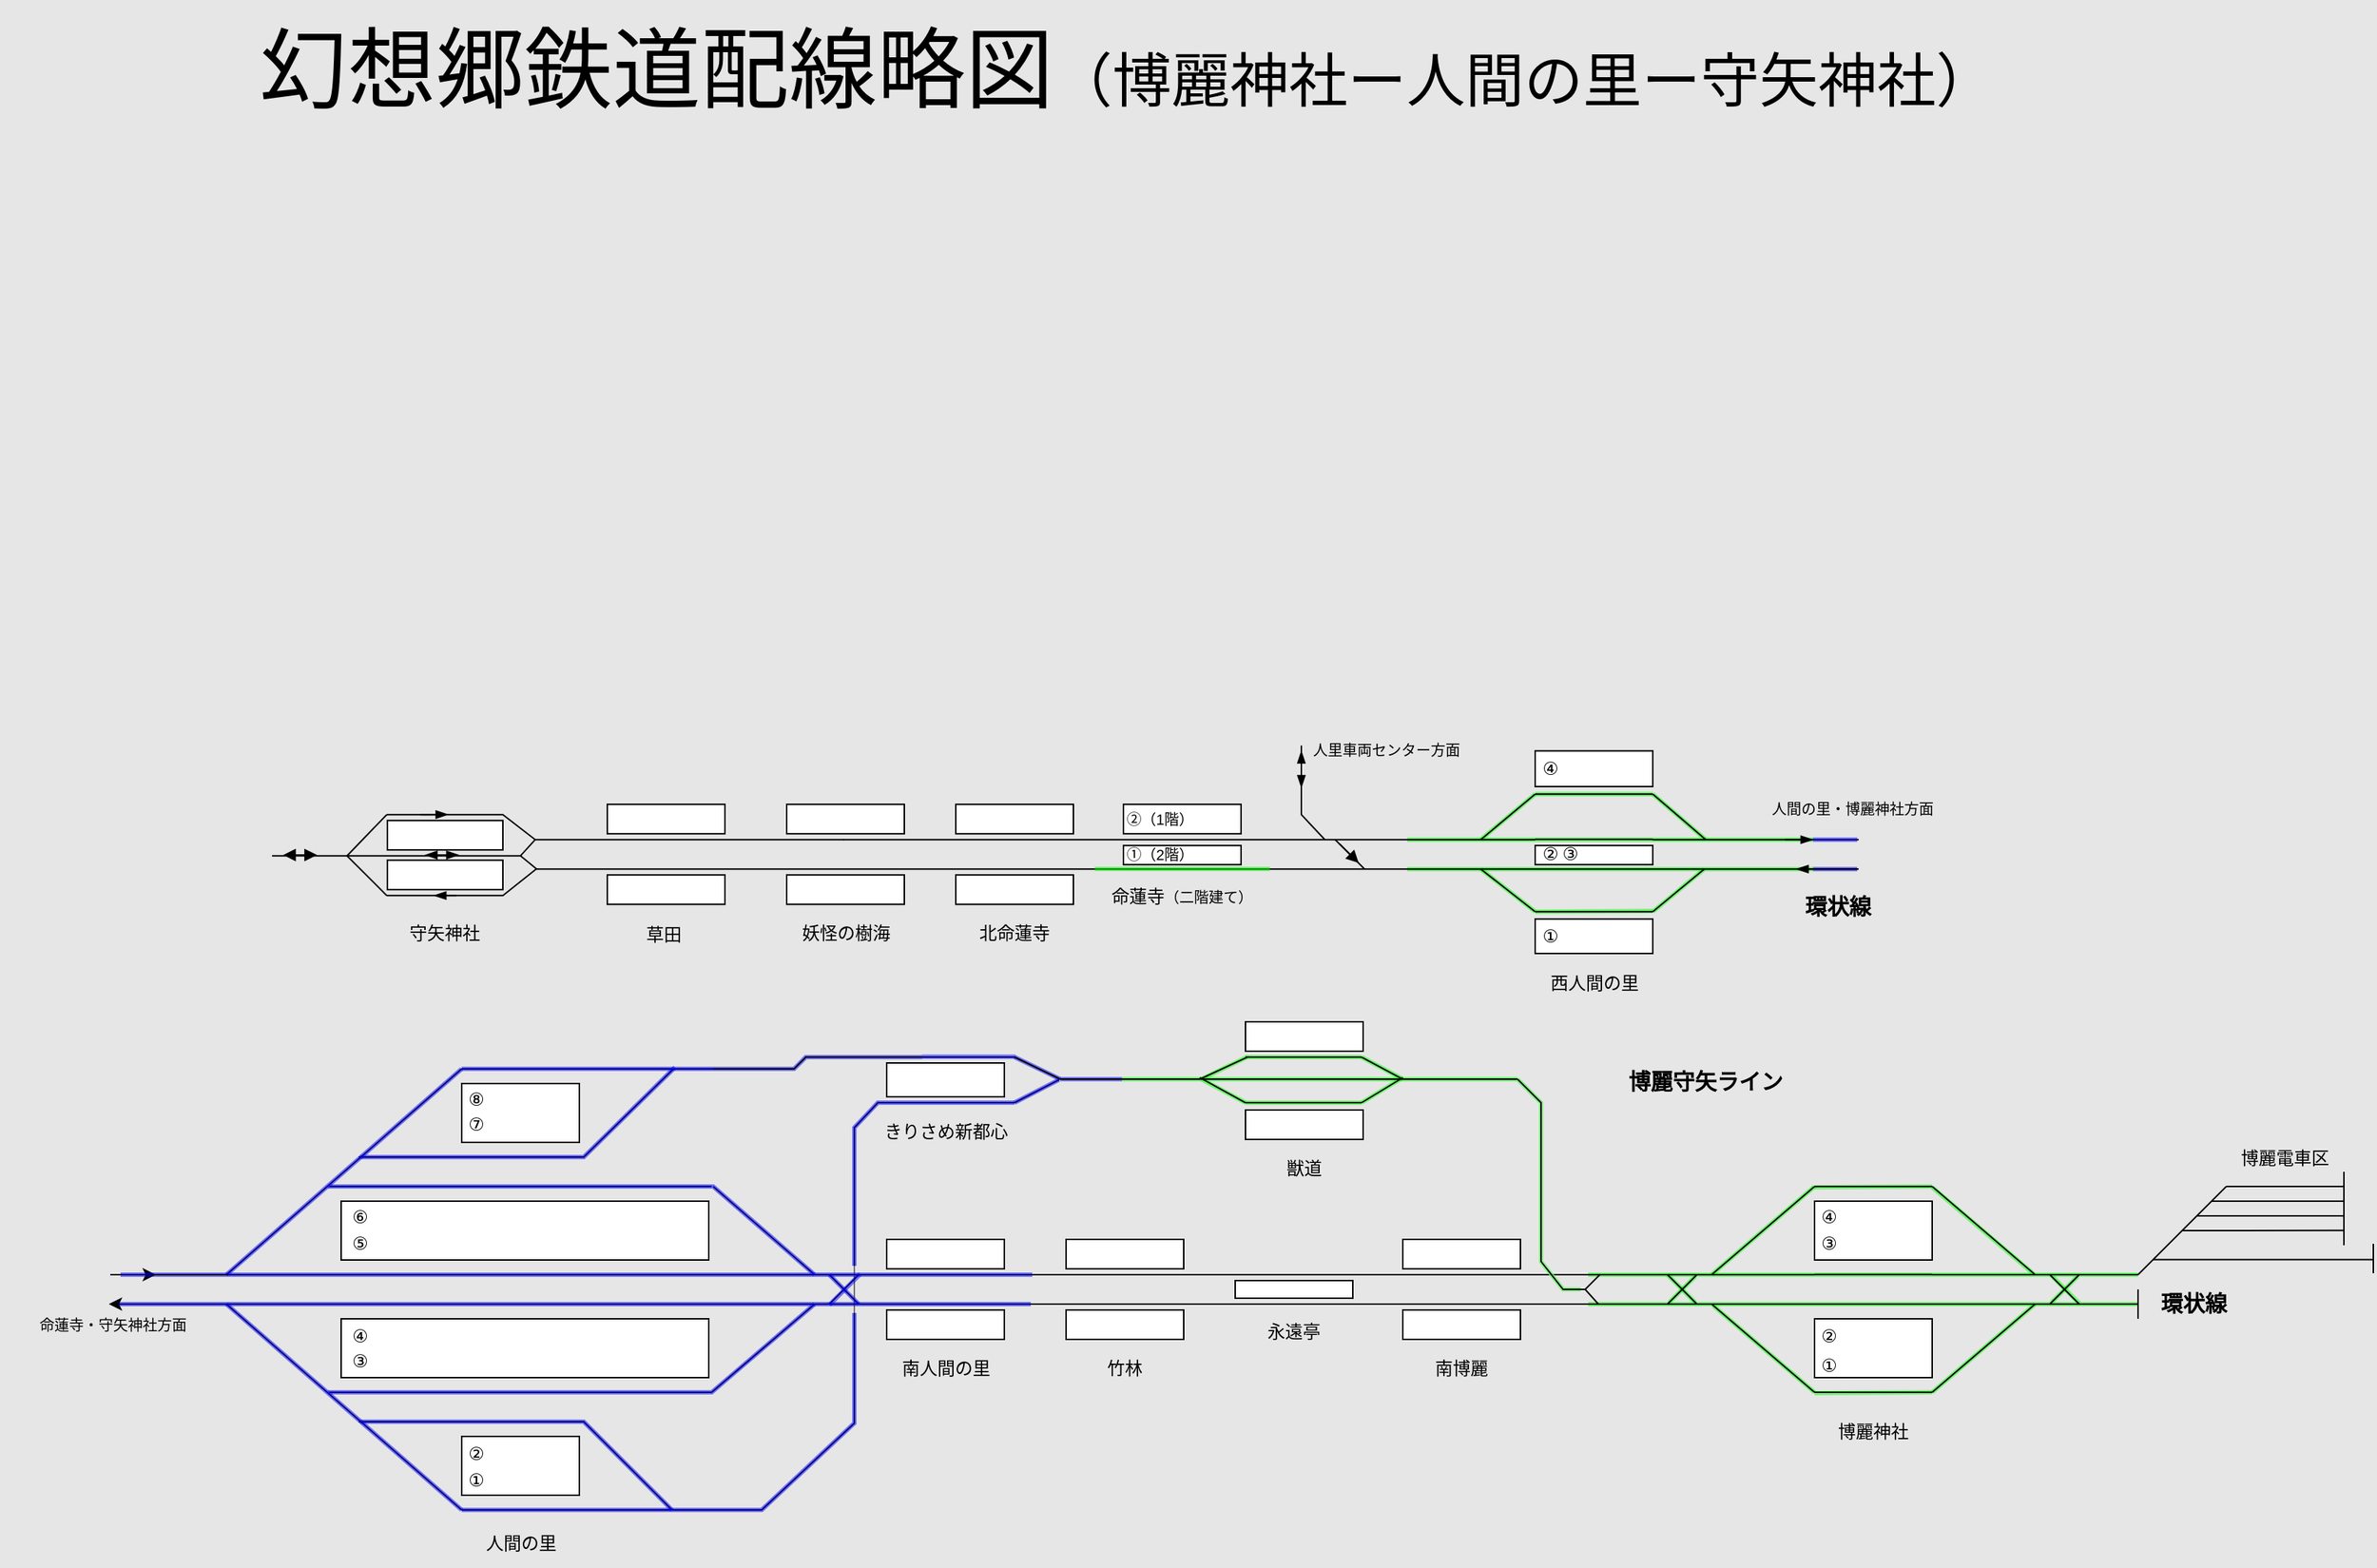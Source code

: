 <mxfile version="24.7.17">
  <diagram name="第 1 页" id="5KSprpMwUYVPSRvnmA9z">
    <mxGraphModel dx="1176" dy="903" grid="0" gridSize="3.937" guides="1" tooltips="1" connect="1" arrows="1" fold="1" page="1" pageScale="1" pageWidth="1654" pageHeight="1169" background="#E6E6E6" math="0" shadow="0">
      <root>
        <mxCell id="0" />
        <mxCell id="1" parent="0" />
        <mxCell id="JexUMbqz_i8q1vHDtlvt-3" value="" style="rounded=0;whiteSpace=wrap;html=1;" parent="1" vertex="1">
          <mxGeometry x="1044" y="597.1" width="80" height="13" as="geometry" />
        </mxCell>
        <mxCell id="EGFDkehEQVp23pimZ-VM-83" value="" style="endArrow=none;html=1;rounded=0;strokeWidth=3;opacity=50;strokeColor=#00FF00;" parent="1" edge="1">
          <mxGeometry width="50" height="50" relative="1" as="geometry">
            <mxPoint x="1044" y="562.1" as="sourcePoint" />
            <mxPoint x="1007" y="593.1" as="targetPoint" />
          </mxGeometry>
        </mxCell>
        <mxCell id="EGFDkehEQVp23pimZ-VM-87" value="" style="endArrow=none;html=1;rounded=0;strokeWidth=3;opacity=50;strokeColor=#00FF00;" parent="1" edge="1">
          <mxGeometry width="50" height="50" relative="1" as="geometry">
            <mxPoint x="1124" y="562.1" as="sourcePoint" />
            <mxPoint x="1044" y="562.1" as="targetPoint" />
          </mxGeometry>
        </mxCell>
        <mxCell id="EGFDkehEQVp23pimZ-VM-86" value="" style="endArrow=none;html=1;rounded=0;strokeWidth=3;opacity=50;strokeColor=#00FF00;" parent="1" edge="1">
          <mxGeometry width="50" height="50" relative="1" as="geometry">
            <mxPoint x="1160" y="593.1" as="sourcePoint" />
            <mxPoint x="1124" y="562.1" as="targetPoint" />
          </mxGeometry>
        </mxCell>
        <mxCell id="EGFDkehEQVp23pimZ-VM-84" value="" style="endArrow=none;html=1;rounded=0;strokeWidth=3;opacity=50;strokeColor=#00FF00;" parent="1" edge="1">
          <mxGeometry width="50" height="50" relative="1" as="geometry">
            <mxPoint x="1159" y="613.1" as="sourcePoint" />
            <mxPoint x="1124" y="642.1" as="targetPoint" />
          </mxGeometry>
        </mxCell>
        <mxCell id="EGFDkehEQVp23pimZ-VM-88" value="" style="endArrow=none;html=1;rounded=0;strokeWidth=3;opacity=50;strokeColor=#00FF00;" parent="1" edge="1">
          <mxGeometry width="50" height="50" relative="1" as="geometry">
            <mxPoint x="1124.003" y="641.603" as="sourcePoint" />
            <mxPoint x="1044.008" y="642.107" as="targetPoint" />
          </mxGeometry>
        </mxCell>
        <mxCell id="EGFDkehEQVp23pimZ-VM-85" value="" style="endArrow=none;html=1;rounded=0;strokeWidth=3;opacity=50;strokeColor=#00FF00;" parent="1" edge="1">
          <mxGeometry width="50" height="50" relative="1" as="geometry">
            <mxPoint x="1044" y="642.1" as="sourcePoint" />
            <mxPoint x="1007" y="613.1" as="targetPoint" />
          </mxGeometry>
        </mxCell>
        <mxCell id="EGFDkehEQVp23pimZ-VM-80" value="" style="endArrow=none;html=1;rounded=0;strokeWidth=3;opacity=50;strokeColor=#00FF00;" parent="1" edge="1">
          <mxGeometry width="50" height="50" relative="1" as="geometry">
            <mxPoint x="957" y="613.1" as="sourcePoint" />
            <mxPoint x="1233" y="613.1" as="targetPoint" />
          </mxGeometry>
        </mxCell>
        <mxCell id="EGFDkehEQVp23pimZ-VM-79" value="" style="endArrow=none;html=1;rounded=0;strokeColor=#00FF00;opacity=50;strokeWidth=3;" parent="1" edge="1">
          <mxGeometry width="50" height="50" relative="1" as="geometry">
            <mxPoint x="957" y="593.1" as="sourcePoint" />
            <mxPoint x="1233" y="593.1" as="targetPoint" />
          </mxGeometry>
        </mxCell>
        <mxCell id="EGFDkehEQVp23pimZ-VM-1" value="" style="endArrow=none;html=1;rounded=0;" parent="1" edge="1">
          <mxGeometry width="50" height="50" relative="1" as="geometry">
            <mxPoint x="1044" y="562.1" as="sourcePoint" />
            <mxPoint x="1124" y="562.1" as="targetPoint" />
          </mxGeometry>
        </mxCell>
        <mxCell id="EGFDkehEQVp23pimZ-VM-2" value="" style="endArrow=none;html=1;rounded=0;" parent="1" edge="1">
          <mxGeometry width="50" height="50" relative="1" as="geometry">
            <mxPoint x="1044" y="592.93" as="sourcePoint" />
            <mxPoint x="1124" y="592.93" as="targetPoint" />
          </mxGeometry>
        </mxCell>
        <mxCell id="EGFDkehEQVp23pimZ-VM-3" value="" style="endArrow=none;html=1;rounded=0;" parent="1" edge="1">
          <mxGeometry width="50" height="50" relative="1" as="geometry">
            <mxPoint x="1044" y="613.1" as="sourcePoint" />
            <mxPoint x="1124" y="613.1" as="targetPoint" />
          </mxGeometry>
        </mxCell>
        <mxCell id="EGFDkehEQVp23pimZ-VM-4" value="" style="endArrow=none;html=1;rounded=0;" parent="1" edge="1">
          <mxGeometry width="50" height="50" relative="1" as="geometry">
            <mxPoint x="1044" y="642.11" as="sourcePoint" />
            <mxPoint x="1124" y="642.11" as="targetPoint" />
          </mxGeometry>
        </mxCell>
        <mxCell id="EGFDkehEQVp23pimZ-VM-6" value="" style="rounded=0;whiteSpace=wrap;html=1;" parent="1" vertex="1">
          <mxGeometry x="1044" y="532.74" width="80" height="24.26" as="geometry" />
        </mxCell>
        <mxCell id="EGFDkehEQVp23pimZ-VM-7" value="" style="rounded=0;whiteSpace=wrap;html=1;" parent="1" vertex="1">
          <mxGeometry x="1044" y="647.11" width="80" height="23.43" as="geometry" />
        </mxCell>
        <mxCell id="EGFDkehEQVp23pimZ-VM-8" value="" style="endArrow=none;html=1;rounded=0;" parent="1" edge="1">
          <mxGeometry width="50" height="50" relative="1" as="geometry">
            <mxPoint x="1124" y="562.1" as="sourcePoint" />
            <mxPoint x="1160" y="593.1" as="targetPoint" />
          </mxGeometry>
        </mxCell>
        <mxCell id="EGFDkehEQVp23pimZ-VM-9" value="" style="endArrow=none;html=1;rounded=0;" parent="1" edge="1">
          <mxGeometry width="50" height="50" relative="1" as="geometry">
            <mxPoint x="1124" y="613.1" as="sourcePoint" />
            <mxPoint x="1194" y="613.1" as="targetPoint" />
          </mxGeometry>
        </mxCell>
        <mxCell id="EGFDkehEQVp23pimZ-VM-10" value="" style="endArrow=none;html=1;rounded=0;" parent="1" edge="1">
          <mxGeometry width="50" height="50" relative="1" as="geometry">
            <mxPoint x="1124" y="642.1" as="sourcePoint" />
            <mxPoint x="1159" y="613.1" as="targetPoint" />
          </mxGeometry>
        </mxCell>
        <mxCell id="EGFDkehEQVp23pimZ-VM-11" value="" style="endArrow=none;html=1;rounded=0;" parent="1" edge="1">
          <mxGeometry width="50" height="50" relative="1" as="geometry">
            <mxPoint x="1124" y="593.1" as="sourcePoint" />
            <mxPoint x="1194" y="593.1" as="targetPoint" />
          </mxGeometry>
        </mxCell>
        <mxCell id="EGFDkehEQVp23pimZ-VM-12" value="" style="endArrow=none;html=1;rounded=0;" parent="1" edge="1">
          <mxGeometry width="50" height="50" relative="1" as="geometry">
            <mxPoint x="1194" y="593.1" as="sourcePoint" />
            <mxPoint x="1264" y="593.1" as="targetPoint" />
          </mxGeometry>
        </mxCell>
        <mxCell id="EGFDkehEQVp23pimZ-VM-13" value="" style="endArrow=none;html=1;rounded=0;" parent="1" edge="1">
          <mxGeometry width="50" height="50" relative="1" as="geometry">
            <mxPoint x="1194" y="613.1" as="sourcePoint" />
            <mxPoint x="1264" y="613.1" as="targetPoint" />
          </mxGeometry>
        </mxCell>
        <mxCell id="EGFDkehEQVp23pimZ-VM-26" value="" style="endArrow=none;html=1;rounded=0;" parent="1" edge="1">
          <mxGeometry width="50" height="50" relative="1" as="geometry">
            <mxPoint x="574" y="613.1" as="sourcePoint" />
            <mxPoint x="1044" y="613.1" as="targetPoint" />
          </mxGeometry>
        </mxCell>
        <mxCell id="EGFDkehEQVp23pimZ-VM-25" value="" style="endArrow=none;html=1;rounded=0;" parent="1" edge="1">
          <mxGeometry width="50" height="50" relative="1" as="geometry">
            <mxPoint x="573.667" y="593.1" as="sourcePoint" />
            <mxPoint x="1044" y="593.1" as="targetPoint" />
          </mxGeometry>
        </mxCell>
        <mxCell id="EGFDkehEQVp23pimZ-VM-27" value="" style="endArrow=none;html=1;rounded=0;" parent="1" edge="1">
          <mxGeometry width="50" height="50" relative="1" as="geometry">
            <mxPoint x="1007" y="613.1" as="sourcePoint" />
            <mxPoint x="1044" y="642.1" as="targetPoint" />
          </mxGeometry>
        </mxCell>
        <mxCell id="EGFDkehEQVp23pimZ-VM-28" value="" style="endArrow=none;html=1;rounded=0;" parent="1" edge="1">
          <mxGeometry width="50" height="50" relative="1" as="geometry">
            <mxPoint x="1007" y="593.1" as="sourcePoint" />
            <mxPoint x="1044" y="562.1" as="targetPoint" />
          </mxGeometry>
        </mxCell>
        <mxCell id="EGFDkehEQVp23pimZ-VM-31" value="" style="endArrow=none;html=1;rounded=0;" parent="1" edge="1">
          <mxGeometry width="50" height="50" relative="1" as="geometry">
            <mxPoint x="364" y="593.1" as="sourcePoint" />
            <mxPoint x="574" y="593.1" as="targetPoint" />
          </mxGeometry>
        </mxCell>
        <mxCell id="EGFDkehEQVp23pimZ-VM-32" value="" style="endArrow=none;html=1;rounded=0;" parent="1" edge="1">
          <mxGeometry width="50" height="50" relative="1" as="geometry">
            <mxPoint x="364" y="613.1" as="sourcePoint" />
            <mxPoint x="574" y="613.1" as="targetPoint" />
          </mxGeometry>
        </mxCell>
        <mxCell id="EGFDkehEQVp23pimZ-VM-51" value="" style="endArrow=blockThin;html=1;rounded=0;endFill=1;" parent="1" edge="1">
          <mxGeometry width="50" height="50" relative="1" as="geometry">
            <mxPoint x="286" y="576.1" as="sourcePoint" />
            <mxPoint x="304.76" y="576.05" as="targetPoint" />
          </mxGeometry>
        </mxCell>
        <mxCell id="EGFDkehEQVp23pimZ-VM-71" value="" style="rounded=0;whiteSpace=wrap;html=1;" parent="1" vertex="1">
          <mxGeometry x="764" y="597.11" width="80" height="12.99" as="geometry" />
        </mxCell>
        <mxCell id="EGFDkehEQVp23pimZ-VM-72" value="" style="rounded=0;whiteSpace=wrap;html=1;" parent="1" vertex="1">
          <mxGeometry x="764" y="569.1" width="80" height="20" as="geometry" />
        </mxCell>
        <mxCell id="EGFDkehEQVp23pimZ-VM-74" value="" style="rounded=0;whiteSpace=wrap;html=1;" parent="1" vertex="1">
          <mxGeometry x="535.002" y="617.103" width="80" height="20" as="geometry" />
        </mxCell>
        <mxCell id="EGFDkehEQVp23pimZ-VM-75" value="" style="rounded=0;whiteSpace=wrap;html=1;" parent="1" vertex="1">
          <mxGeometry x="535.002" y="569.103" width="80" height="20" as="geometry" />
        </mxCell>
        <mxCell id="EGFDkehEQVp23pimZ-VM-76" value="" style="rounded=0;whiteSpace=wrap;html=1;" parent="1" vertex="1">
          <mxGeometry x="413.005" y="617.105" width="80" height="20" as="geometry" />
        </mxCell>
        <mxCell id="EGFDkehEQVp23pimZ-VM-77" value="" style="rounded=0;whiteSpace=wrap;html=1;" parent="1" vertex="1">
          <mxGeometry x="413.005" y="569.105" width="80" height="20" as="geometry" />
        </mxCell>
        <mxCell id="EGFDkehEQVp23pimZ-VM-91" value="" style="endArrow=none;html=1;rounded=0;strokeColor=#0000FF;opacity=50;strokeWidth=3;" parent="1" edge="1">
          <mxGeometry width="50" height="50" relative="1" as="geometry">
            <mxPoint x="1233" y="593.1" as="sourcePoint" />
            <mxPoint x="1263" y="593.1" as="targetPoint" />
          </mxGeometry>
        </mxCell>
        <mxCell id="EGFDkehEQVp23pimZ-VM-109" value="西人間の里" style="text;strokeColor=none;align=center;fillColor=none;html=1;verticalAlign=middle;whiteSpace=wrap;rounded=0;" parent="1" vertex="1">
          <mxGeometry x="1046.5" y="676.1" width="75" height="30" as="geometry" />
        </mxCell>
        <mxCell id="EGFDkehEQVp23pimZ-VM-110" value="命蓮寺&lt;font style=&quot;font-size: 10px;&quot;&gt;（二階建て）&lt;/font&gt;" style="text;strokeColor=none;align=center;fillColor=none;html=1;verticalAlign=middle;whiteSpace=wrap;rounded=0;" parent="1" vertex="1">
          <mxGeometry x="746" y="617.1" width="116" height="30" as="geometry" />
        </mxCell>
        <mxCell id="EGFDkehEQVp23pimZ-VM-111" value="北命蓮寺" style="text;strokeColor=none;align=center;fillColor=none;html=1;verticalAlign=middle;whiteSpace=wrap;rounded=0;" parent="1" vertex="1">
          <mxGeometry x="660.004" y="642.106" width="60" height="30" as="geometry" />
        </mxCell>
        <mxCell id="EGFDkehEQVp23pimZ-VM-112" value="妖怪の樹海" style="text;strokeColor=none;align=center;fillColor=none;html=1;verticalAlign=middle;whiteSpace=wrap;rounded=0;" parent="1" vertex="1">
          <mxGeometry x="542.5" y="642.11" width="65.01" height="30" as="geometry" />
        </mxCell>
        <mxCell id="EGFDkehEQVp23pimZ-VM-117" value="&lt;font style=&quot;font-size: 10px;&quot;&gt;人間の里・博麗神社方面&lt;/font&gt;" style="text;strokeColor=none;align=center;fillColor=none;html=1;verticalAlign=middle;whiteSpace=wrap;rounded=0;" parent="1" vertex="1">
          <mxGeometry x="1183" y="557" width="154" height="30" as="geometry" />
        </mxCell>
        <mxCell id="EGFDkehEQVp23pimZ-VM-120" value="&lt;font style=&quot;font-size: 60px;&quot;&gt;&lt;font style=&quot;font-size: 60px;&quot;&gt;幻想郷鉄道配&lt;/font&gt;線略図&lt;/font&gt;&lt;font style=&quot;font-size: 40px;&quot;&gt;（博麗神社ー人間の里ー守矢神社）&lt;/font&gt;" style="text;strokeColor=none;align=center;fillColor=none;html=1;verticalAlign=middle;whiteSpace=wrap;rounded=0;" parent="1" vertex="1">
          <mxGeometry x="41.51" y="22" width="1449" height="96" as="geometry" />
        </mxCell>
        <mxCell id="EGFDkehEQVp23pimZ-VM-121" value="①" style="text;strokeColor=none;align=center;fillColor=none;html=1;verticalAlign=middle;whiteSpace=wrap;rounded=0;" parent="1" vertex="1">
          <mxGeometry x="1046.5" y="652.33" width="15" height="13" as="geometry" />
        </mxCell>
        <mxCell id="EGFDkehEQVp23pimZ-VM-122" value="②" style="text;strokeColor=none;align=center;fillColor=none;html=1;verticalAlign=middle;whiteSpace=wrap;rounded=0;" parent="1" vertex="1">
          <mxGeometry x="1046.5" y="596.1" width="15" height="14" as="geometry" />
        </mxCell>
        <mxCell id="EGFDkehEQVp23pimZ-VM-123" value="③" style="text;strokeColor=none;align=center;fillColor=none;html=1;verticalAlign=middle;whiteSpace=wrap;rounded=0;" parent="1" vertex="1">
          <mxGeometry x="1059" y="596.1" width="18.01" height="13" as="geometry" />
        </mxCell>
        <mxCell id="EGFDkehEQVp23pimZ-VM-124" value="④" style="text;strokeColor=none;align=center;fillColor=none;html=1;verticalAlign=middle;whiteSpace=wrap;rounded=0;" parent="1" vertex="1">
          <mxGeometry x="1046.5" y="537" width="15.03" height="15.74" as="geometry" />
        </mxCell>
        <mxCell id="-fVv7rPrCd2kUO5Vlaj1-45" value="&lt;span style=&quot;font-size: 15px;&quot;&gt;&lt;b&gt;環状線&lt;/b&gt;&lt;/span&gt;" style="text;strokeColor=none;align=center;fillColor=none;html=1;verticalAlign=middle;whiteSpace=wrap;rounded=0;" parent="1" vertex="1">
          <mxGeometry x="1182.997" y="623.097" width="134" height="30" as="geometry" />
        </mxCell>
        <mxCell id="JexUMbqz_i8q1vHDtlvt-4" value="" style="rounded=0;whiteSpace=wrap;html=1;" parent="1" vertex="1">
          <mxGeometry x="649.999" y="569.11" width="80" height="20" as="geometry" />
        </mxCell>
        <mxCell id="JexUMbqz_i8q1vHDtlvt-5" value="" style="rounded=0;whiteSpace=wrap;html=1;" parent="1" vertex="1">
          <mxGeometry x="649.999" y="617.11" width="80" height="20" as="geometry" />
        </mxCell>
        <mxCell id="JexUMbqz_i8q1vHDtlvt-6" value="" style="rounded=0;whiteSpace=wrap;html=1;" parent="1" vertex="1">
          <mxGeometry x="263.44" y="580.1" width="78.56" height="20" as="geometry" />
        </mxCell>
        <mxCell id="JexUMbqz_i8q1vHDtlvt-7" value="" style="rounded=0;whiteSpace=wrap;html=1;" parent="1" vertex="1">
          <mxGeometry x="263.44" y="607.1" width="78.56" height="20" as="geometry" />
        </mxCell>
        <mxCell id="JexUMbqz_i8q1vHDtlvt-8" value="守矢神社" style="text;strokeColor=none;align=center;fillColor=none;html=1;verticalAlign=middle;whiteSpace=wrap;rounded=0;" parent="1" vertex="1">
          <mxGeometry x="266.227" y="642.107" width="72.99" height="30" as="geometry" />
        </mxCell>
        <mxCell id="JexUMbqz_i8q1vHDtlvt-9" value="草田" style="text;html=1;align=center;verticalAlign=middle;resizable=0;points=[];autosize=1;strokeColor=none;fillColor=none;" parent="1" vertex="1">
          <mxGeometry x="430" y="645.1" width="42" height="26" as="geometry" />
        </mxCell>
        <mxCell id="JexUMbqz_i8q1vHDtlvt-10" value="" style="endArrow=none;html=1;rounded=0;strokeColor=#0000FF;opacity=50;strokeWidth=3;" parent="1" edge="1">
          <mxGeometry width="50" height="50" relative="1" as="geometry">
            <mxPoint x="1232.997" y="613.097" as="sourcePoint" />
            <mxPoint x="1262.997" y="613.097" as="targetPoint" />
          </mxGeometry>
        </mxCell>
        <mxCell id="JexUMbqz_i8q1vHDtlvt-11" value="" style="endArrow=blockThin;html=1;rounded=0;endFill=1;" parent="1" edge="1">
          <mxGeometry width="50" height="50" relative="1" as="geometry">
            <mxPoint x="1263" y="613.1" as="sourcePoint" />
            <mxPoint x="1221.5" y="613.1" as="targetPoint" />
          </mxGeometry>
        </mxCell>
        <mxCell id="JexUMbqz_i8q1vHDtlvt-12" value="" style="endArrow=blockThin;html=1;rounded=0;endFill=1;" parent="1" edge="1">
          <mxGeometry width="50" height="50" relative="1" as="geometry">
            <mxPoint x="1214" y="593.1" as="sourcePoint" />
            <mxPoint x="1233" y="593.1" as="targetPoint" />
          </mxGeometry>
        </mxCell>
        <mxCell id="JexUMbqz_i8q1vHDtlvt-15" value="" style="endArrow=none;html=1;rounded=0;" parent="1" edge="1">
          <mxGeometry width="50" height="50" relative="1" as="geometry">
            <mxPoint x="263" y="576.1" as="sourcePoint" />
            <mxPoint x="364" y="593.1" as="targetPoint" />
            <Array as="points">
              <mxPoint x="342" y="576.1" />
            </Array>
          </mxGeometry>
        </mxCell>
        <mxCell id="JexUMbqz_i8q1vHDtlvt-16" value="" style="endArrow=none;html=1;rounded=0;" parent="1" edge="1">
          <mxGeometry width="50" height="50" relative="1" as="geometry">
            <mxPoint x="263" y="631.1" as="sourcePoint" />
            <mxPoint x="364.62" y="613.1" as="targetPoint" />
            <Array as="points">
              <mxPoint x="342" y="631.1" />
            </Array>
          </mxGeometry>
        </mxCell>
        <mxCell id="JexUMbqz_i8q1vHDtlvt-17" value="" style="endArrow=none;html=1;rounded=0;" parent="1" edge="1">
          <mxGeometry width="50" height="50" relative="1" as="geometry">
            <mxPoint x="185" y="604.1" as="sourcePoint" />
            <mxPoint x="365" y="613.1" as="targetPoint" />
            <Array as="points">
              <mxPoint x="354" y="604.1" />
            </Array>
          </mxGeometry>
        </mxCell>
        <mxCell id="JexUMbqz_i8q1vHDtlvt-18" value="" style="endArrow=none;html=1;rounded=0;" parent="1" edge="1">
          <mxGeometry width="50" height="50" relative="1" as="geometry">
            <mxPoint x="354" y="604.1" as="sourcePoint" />
            <mxPoint x="364" y="593.1" as="targetPoint" />
          </mxGeometry>
        </mxCell>
        <mxCell id="JexUMbqz_i8q1vHDtlvt-19" value="" style="endArrow=none;html=1;rounded=0;" parent="1" edge="1">
          <mxGeometry width="50" height="50" relative="1" as="geometry">
            <mxPoint x="236" y="604.1" as="sourcePoint" />
            <mxPoint x="263" y="576.1" as="targetPoint" />
          </mxGeometry>
        </mxCell>
        <mxCell id="JexUMbqz_i8q1vHDtlvt-20" value="" style="endArrow=none;html=1;rounded=0;" parent="1" edge="1">
          <mxGeometry width="50" height="50" relative="1" as="geometry">
            <mxPoint x="263" y="631.1" as="sourcePoint" />
            <mxPoint x="236" y="604.1" as="targetPoint" />
          </mxGeometry>
        </mxCell>
        <mxCell id="JexUMbqz_i8q1vHDtlvt-21" value="" style="endArrow=block;startArrow=block;html=1;rounded=0;startFill=1;endFill=1;" parent="1" edge="1">
          <mxGeometry width="50" height="50" relative="1" as="geometry">
            <mxPoint x="192.57" y="603.53" as="sourcePoint" />
            <mxPoint x="215.57" y="603.53" as="targetPoint" />
          </mxGeometry>
        </mxCell>
        <mxCell id="JexUMbqz_i8q1vHDtlvt-22" value="" style="endArrow=blockThin;html=1;rounded=0;endFill=1;" parent="1" edge="1">
          <mxGeometry width="50" height="50" relative="1" as="geometry">
            <mxPoint x="310.387" y="631.097" as="sourcePoint" />
            <mxPoint x="295.05" y="631.11" as="targetPoint" />
          </mxGeometry>
        </mxCell>
        <mxCell id="JexUMbqz_i8q1vHDtlvt-23" value="" style="endArrow=blockThin;startArrow=blockThin;html=1;rounded=0;startFill=1;endFill=1;" parent="1" edge="1">
          <mxGeometry width="50" height="50" relative="1" as="geometry">
            <mxPoint x="288.997" y="603.547" as="sourcePoint" />
            <mxPoint x="311.997" y="603.547" as="targetPoint" />
          </mxGeometry>
        </mxCell>
        <mxCell id="JexUMbqz_i8q1vHDtlvt-24" value="" style="endArrow=none;html=1;rounded=0;" parent="1" edge="1">
          <mxGeometry width="50" height="50" relative="1" as="geometry">
            <mxPoint x="908" y="593.1" as="sourcePoint" />
            <mxPoint x="928" y="613.1" as="targetPoint" />
          </mxGeometry>
        </mxCell>
        <mxCell id="JexUMbqz_i8q1vHDtlvt-25" value="" style="endArrow=none;html=1;rounded=0;" parent="1" edge="1">
          <mxGeometry width="50" height="50" relative="1" as="geometry">
            <mxPoint x="885" y="529.1" as="sourcePoint" />
            <mxPoint x="901" y="593.1" as="targetPoint" />
            <Array as="points">
              <mxPoint x="885" y="576.1" />
            </Array>
          </mxGeometry>
        </mxCell>
        <mxCell id="JexUMbqz_i8q1vHDtlvt-26" value="" style="endArrow=block;html=1;rounded=0;endFill=1;" parent="1" edge="1">
          <mxGeometry width="50" height="50" relative="1" as="geometry">
            <mxPoint x="911" y="596" as="sourcePoint" />
            <mxPoint x="924" y="609" as="targetPoint" />
          </mxGeometry>
        </mxCell>
        <mxCell id="JexUMbqz_i8q1vHDtlvt-27" value="&lt;font style=&quot;font-size: 10px;&quot;&gt;人里車両センター方面&lt;/font&gt;" style="text;strokeColor=none;align=center;fillColor=none;html=1;verticalAlign=middle;whiteSpace=wrap;rounded=0;" parent="1" vertex="1">
          <mxGeometry x="881.55" y="517" width="122.04" height="30" as="geometry" />
        </mxCell>
        <mxCell id="JexUMbqz_i8q1vHDtlvt-28" value="&lt;font style=&quot;font-size: 10px;&quot;&gt;①（2階）&lt;/font&gt;" style="text;strokeColor=none;align=center;fillColor=none;html=1;verticalAlign=middle;whiteSpace=wrap;rounded=0;" parent="1" vertex="1">
          <mxGeometry x="764" y="596.6" width="50" height="13" as="geometry" />
        </mxCell>
        <mxCell id="JexUMbqz_i8q1vHDtlvt-29" value="&lt;font style=&quot;font-size: 10px;&quot;&gt;②（1階）&lt;/font&gt;" style="text;strokeColor=none;align=center;fillColor=none;html=1;verticalAlign=middle;whiteSpace=wrap;rounded=0;" parent="1" vertex="1">
          <mxGeometry x="763.997" y="572.597" width="50" height="13" as="geometry" />
        </mxCell>
        <mxCell id="JexUMbqz_i8q1vHDtlvt-30" value="" style="endArrow=none;html=1;rounded=0;strokeWidth=3;opacity=50;strokeColor=#00FF00;" parent="1" edge="1">
          <mxGeometry width="50" height="50" relative="1" as="geometry">
            <mxPoint x="744.497" y="612.997" as="sourcePoint" />
            <mxPoint x="863.5" y="613" as="targetPoint" />
          </mxGeometry>
        </mxCell>
        <mxCell id="JexUMbqz_i8q1vHDtlvt-31" value="" style="endArrow=blockThin;startArrow=blockThin;html=1;rounded=0;startFill=1;endFill=1;" parent="1" edge="1">
          <mxGeometry width="50" height="50" relative="1" as="geometry">
            <mxPoint x="885" y="557.74" as="sourcePoint" />
            <mxPoint x="885" y="532.74" as="targetPoint" />
          </mxGeometry>
        </mxCell>
        <mxCell id="3LQZuKRuzb0xZN11myiw-1" value="" style="endArrow=none;html=1;rounded=0;opacity=50;" edge="1" parent="1">
          <mxGeometry width="50" height="50" relative="1" as="geometry">
            <mxPoint x="581" y="915.003" as="sourcePoint" />
            <mxPoint x="581" y="883.004" as="targetPoint" />
          </mxGeometry>
        </mxCell>
        <mxCell id="3LQZuKRuzb0xZN11myiw-2" value="" style="endArrow=none;html=1;rounded=0;strokeColor=#00FF00;opacity=50;strokeWidth=3;" edge="1" parent="1">
          <mxGeometry width="50" height="50" relative="1" as="geometry">
            <mxPoint x="926" y="741.004" as="sourcePoint" />
            <mxPoint x="954" y="756.004" as="targetPoint" />
          </mxGeometry>
        </mxCell>
        <mxCell id="3LQZuKRuzb0xZN11myiw-3" value="" style="endArrow=none;html=1;rounded=0;strokeColor=#00FF00;opacity=50;strokeWidth=3;" edge="1" parent="1">
          <mxGeometry width="50" height="50" relative="1" as="geometry">
            <mxPoint x="817" y="756.004" as="sourcePoint" />
            <mxPoint x="848" y="741.004" as="targetPoint" />
          </mxGeometry>
        </mxCell>
        <mxCell id="3LQZuKRuzb0xZN11myiw-4" value="" style="endArrow=none;html=1;rounded=0;strokeColor=#0000FF;opacity=50;strokeWidth=3;" edge="1" parent="1">
          <mxGeometry width="50" height="50" relative="1" as="geometry">
            <mxPoint x="690" y="741.004" as="sourcePoint" />
            <mxPoint x="721" y="756.004" as="targetPoint" />
          </mxGeometry>
        </mxCell>
        <mxCell id="3LQZuKRuzb0xZN11myiw-5" value="" style="endArrow=none;html=1;rounded=0;strokeColor=#0000FF;strokeWidth=3;opacity=50;" edge="1" parent="1">
          <mxGeometry width="50" height="50" relative="1" as="geometry">
            <mxPoint x="721" y="756.004" as="sourcePoint" />
            <mxPoint x="763" y="756.004" as="targetPoint" />
          </mxGeometry>
        </mxCell>
        <mxCell id="3LQZuKRuzb0xZN11myiw-6" value="" style="endArrow=none;html=1;rounded=0;strokeColor=#00FF00;strokeWidth=3;opacity=50;" edge="1" parent="1">
          <mxGeometry width="50" height="50" relative="1" as="geometry">
            <mxPoint x="763" y="756.004" as="sourcePoint" />
            <mxPoint x="817" y="756.004" as="targetPoint" />
          </mxGeometry>
        </mxCell>
        <mxCell id="3LQZuKRuzb0xZN11myiw-7" value="" style="endArrow=none;html=1;rounded=0;strokeWidth=3;opacity=50;strokeColor=#00FF00;" edge="1" parent="1">
          <mxGeometry width="50" height="50" relative="1" as="geometry">
            <mxPoint x="817" y="756.004" as="sourcePoint" />
            <mxPoint x="847.097" y="772.01" as="targetPoint" />
          </mxGeometry>
        </mxCell>
        <mxCell id="3LQZuKRuzb0xZN11myiw-8" value="" style="endArrow=none;html=1;rounded=0;strokeWidth=3;opacity=50;strokeColor=#00FF00;" edge="1" parent="1">
          <mxGeometry width="50" height="50" relative="1" as="geometry">
            <mxPoint x="1234" y="829.004" as="sourcePoint" />
            <mxPoint x="1164.003" y="889.006" as="targetPoint" />
          </mxGeometry>
        </mxCell>
        <mxCell id="3LQZuKRuzb0xZN11myiw-9" value="" style="endArrow=none;html=1;rounded=0;strokeWidth=3;opacity=50;strokeColor=#00FF00;" edge="1" parent="1">
          <mxGeometry width="50" height="50" relative="1" as="geometry">
            <mxPoint x="1314" y="829.004" as="sourcePoint" />
            <mxPoint x="1234.005" y="829.508" as="targetPoint" />
          </mxGeometry>
        </mxCell>
        <mxCell id="3LQZuKRuzb0xZN11myiw-10" value="" style="endArrow=none;html=1;rounded=0;strokeWidth=3;opacity=50;strokeColor=#00FF00;" edge="1" parent="1">
          <mxGeometry width="50" height="50" relative="1" as="geometry">
            <mxPoint x="1383.003" y="888.506" as="sourcePoint" />
            <mxPoint x="1314.003" y="829.506" as="targetPoint" />
          </mxGeometry>
        </mxCell>
        <mxCell id="3LQZuKRuzb0xZN11myiw-11" value="" style="endArrow=none;html=1;rounded=0;strokeWidth=3;opacity=50;strokeColor=#00FF00;" edge="1" parent="1">
          <mxGeometry width="50" height="50" relative="1" as="geometry">
            <mxPoint x="1413.003" y="890.006" as="sourcePoint" />
            <mxPoint x="1395.003" y="908.006" as="targetPoint" />
          </mxGeometry>
        </mxCell>
        <mxCell id="3LQZuKRuzb0xZN11myiw-12" value="" style="endArrow=none;html=1;rounded=0;strokeWidth=3;opacity=50;strokeColor=#00FF00;" edge="1" parent="1">
          <mxGeometry width="50" height="50" relative="1" as="geometry">
            <mxPoint x="1394.998" y="889.501" as="sourcePoint" />
            <mxPoint x="1413.993" y="908.496" as="targetPoint" />
          </mxGeometry>
        </mxCell>
        <mxCell id="3LQZuKRuzb0xZN11myiw-13" value="" style="endArrow=none;html=1;rounded=0;strokeWidth=3;opacity=50;strokeColor=#00FF00;" edge="1" parent="1">
          <mxGeometry width="50" height="50" relative="1" as="geometry">
            <mxPoint x="1384.003" y="909.006" as="sourcePoint" />
            <mxPoint x="1314.005" y="969.008" as="targetPoint" />
          </mxGeometry>
        </mxCell>
        <mxCell id="3LQZuKRuzb0xZN11myiw-14" value="" style="endArrow=none;html=1;rounded=0;strokeWidth=3;opacity=50;strokeColor=#00FF00;" edge="1" parent="1">
          <mxGeometry width="50" height="50" relative="1" as="geometry">
            <mxPoint x="1314.003" y="969.006" as="sourcePoint" />
            <mxPoint x="1234.008" y="969.511" as="targetPoint" />
          </mxGeometry>
        </mxCell>
        <mxCell id="3LQZuKRuzb0xZN11myiw-15" value="" style="endArrow=none;html=1;rounded=0;strokeWidth=3;opacity=50;strokeColor=#00FF00;" edge="1" parent="1">
          <mxGeometry width="50" height="50" relative="1" as="geometry">
            <mxPoint x="1234" y="969.003" as="sourcePoint" />
            <mxPoint x="1165" y="910.003" as="targetPoint" />
          </mxGeometry>
        </mxCell>
        <mxCell id="3LQZuKRuzb0xZN11myiw-16" value="" style="endArrow=none;html=1;rounded=0;strokeWidth=3;opacity=50;strokeColor=#00FF00;" edge="1" parent="1">
          <mxGeometry width="50" height="50" relative="1" as="geometry">
            <mxPoint x="1134.005" y="889.008" as="sourcePoint" />
            <mxPoint x="1153" y="908.003" as="targetPoint" />
          </mxGeometry>
        </mxCell>
        <mxCell id="3LQZuKRuzb0xZN11myiw-17" value="" style="endArrow=none;html=1;rounded=0;strokeWidth=3;opacity=50;strokeColor=#00FF00;" edge="1" parent="1">
          <mxGeometry width="50" height="50" relative="1" as="geometry">
            <mxPoint x="1153" y="890.004" as="sourcePoint" />
            <mxPoint x="1135" y="908.003" as="targetPoint" />
          </mxGeometry>
        </mxCell>
        <mxCell id="3LQZuKRuzb0xZN11myiw-18" value="" style="endArrow=none;html=1;rounded=0;strokeWidth=3;opacity=50;strokeColor=#00FF00;" edge="1" parent="1">
          <mxGeometry width="50" height="50" relative="1" as="geometry">
            <mxPoint x="1080.003" y="909.016" as="sourcePoint" />
            <mxPoint x="1454" y="909.003" as="targetPoint" />
          </mxGeometry>
        </mxCell>
        <mxCell id="3LQZuKRuzb0xZN11myiw-19" value="" style="endArrow=none;html=1;rounded=0;strokeColor=#00FF00;opacity=50;strokeWidth=3;" edge="1" parent="1">
          <mxGeometry width="50" height="50" relative="1" as="geometry">
            <mxPoint x="926" y="772.004" as="sourcePoint" />
            <mxPoint x="953.997" y="755.0" as="targetPoint" />
          </mxGeometry>
        </mxCell>
        <mxCell id="3LQZuKRuzb0xZN11myiw-20" value="" style="endArrow=none;html=1;rounded=0;strokeWidth=3;opacity=50;strokeColor=#00FF00;" edge="1" parent="1">
          <mxGeometry width="50" height="50" relative="1" as="geometry">
            <mxPoint x="847.004" y="771.997" as="sourcePoint" />
            <mxPoint x="926.004" y="771.997" as="targetPoint" />
          </mxGeometry>
        </mxCell>
        <mxCell id="3LQZuKRuzb0xZN11myiw-21" value="" style="endArrow=none;html=1;rounded=0;strokeWidth=3;opacity=50;strokeColor=#00FF00;" edge="1" parent="1">
          <mxGeometry width="50" height="50" relative="1" as="geometry">
            <mxPoint x="846.997" y="741.0" as="sourcePoint" />
            <mxPoint x="925.997" y="741.0" as="targetPoint" />
          </mxGeometry>
        </mxCell>
        <mxCell id="3LQZuKRuzb0xZN11myiw-22" value="" style="endArrow=none;html=1;rounded=0;strokeWidth=3;opacity=50;strokeColor=#00FF00;" edge="1" parent="1">
          <mxGeometry width="50" height="50" relative="1" as="geometry">
            <mxPoint x="818" y="756.004" as="sourcePoint" />
            <mxPoint x="954" y="756.004" as="targetPoint" />
          </mxGeometry>
        </mxCell>
        <mxCell id="3LQZuKRuzb0xZN11myiw-23" value="" style="endArrow=none;html=1;rounded=0;strokeColor=#00FF00;opacity=50;strokeWidth=3;" edge="1" parent="1">
          <mxGeometry width="50" height="50" relative="1" as="geometry">
            <mxPoint x="954" y="756.004" as="sourcePoint" />
            <mxPoint x="1032" y="756.004" as="targetPoint" />
          </mxGeometry>
        </mxCell>
        <mxCell id="3LQZuKRuzb0xZN11myiw-24" value="" style="endArrow=none;html=1;rounded=0;strokeColor=#00FF00;opacity=50;strokeWidth=3;" edge="1" parent="1">
          <mxGeometry width="50" height="50" relative="1" as="geometry">
            <mxPoint x="1080" y="889.014" as="sourcePoint" />
            <mxPoint x="1454" y="889.004" as="targetPoint" />
          </mxGeometry>
        </mxCell>
        <mxCell id="3LQZuKRuzb0xZN11myiw-25" value="" style="endArrow=none;html=1;rounded=0;" edge="1" parent="1">
          <mxGeometry width="50" height="50" relative="1" as="geometry">
            <mxPoint x="1234" y="829.004" as="sourcePoint" />
            <mxPoint x="1314" y="829.004" as="targetPoint" />
          </mxGeometry>
        </mxCell>
        <mxCell id="3LQZuKRuzb0xZN11myiw-26" value="" style="endArrow=none;html=1;rounded=0;" edge="1" parent="1">
          <mxGeometry width="50" height="50" relative="1" as="geometry">
            <mxPoint x="1234" y="888.833" as="sourcePoint" />
            <mxPoint x="1314" y="888.833" as="targetPoint" />
          </mxGeometry>
        </mxCell>
        <mxCell id="3LQZuKRuzb0xZN11myiw-27" value="" style="endArrow=none;html=1;rounded=0;" edge="1" parent="1">
          <mxGeometry width="50" height="50" relative="1" as="geometry">
            <mxPoint x="1234" y="909.003" as="sourcePoint" />
            <mxPoint x="1314" y="909.003" as="targetPoint" />
          </mxGeometry>
        </mxCell>
        <mxCell id="3LQZuKRuzb0xZN11myiw-28" value="" style="endArrow=none;html=1;rounded=0;" edge="1" parent="1">
          <mxGeometry width="50" height="50" relative="1" as="geometry">
            <mxPoint x="1234" y="969.003" as="sourcePoint" />
            <mxPoint x="1314" y="969.003" as="targetPoint" />
          </mxGeometry>
        </mxCell>
        <mxCell id="3LQZuKRuzb0xZN11myiw-29" value="" style="rounded=0;whiteSpace=wrap;html=1;" vertex="1" parent="1">
          <mxGeometry x="1234" y="839.004" width="80" height="40" as="geometry" />
        </mxCell>
        <mxCell id="3LQZuKRuzb0xZN11myiw-30" value="" style="rounded=0;whiteSpace=wrap;html=1;" vertex="1" parent="1">
          <mxGeometry x="1234" y="919.003" width="80" height="40" as="geometry" />
        </mxCell>
        <mxCell id="3LQZuKRuzb0xZN11myiw-31" value="" style="endArrow=none;html=1;rounded=0;" edge="1" parent="1">
          <mxGeometry width="50" height="50" relative="1" as="geometry">
            <mxPoint x="1314" y="829.004" as="sourcePoint" />
            <mxPoint x="1384" y="889.004" as="targetPoint" />
          </mxGeometry>
        </mxCell>
        <mxCell id="3LQZuKRuzb0xZN11myiw-32" value="" style="endArrow=none;html=1;rounded=0;" edge="1" parent="1">
          <mxGeometry width="50" height="50" relative="1" as="geometry">
            <mxPoint x="1314" y="909.003" as="sourcePoint" />
            <mxPoint x="1384" y="909.003" as="targetPoint" />
          </mxGeometry>
        </mxCell>
        <mxCell id="3LQZuKRuzb0xZN11myiw-33" value="" style="endArrow=none;html=1;rounded=0;" edge="1" parent="1">
          <mxGeometry width="50" height="50" relative="1" as="geometry">
            <mxPoint x="1314" y="969.003" as="sourcePoint" />
            <mxPoint x="1384" y="909.003" as="targetPoint" />
          </mxGeometry>
        </mxCell>
        <mxCell id="3LQZuKRuzb0xZN11myiw-34" value="" style="endArrow=none;html=1;rounded=0;" edge="1" parent="1">
          <mxGeometry width="50" height="50" relative="1" as="geometry">
            <mxPoint x="1314" y="889.004" as="sourcePoint" />
            <mxPoint x="1384" y="889.004" as="targetPoint" />
          </mxGeometry>
        </mxCell>
        <mxCell id="3LQZuKRuzb0xZN11myiw-35" value="" style="endArrow=none;html=1;rounded=0;" edge="1" parent="1">
          <mxGeometry width="50" height="50" relative="1" as="geometry">
            <mxPoint x="1384" y="889.004" as="sourcePoint" />
            <mxPoint x="1454" y="889.004" as="targetPoint" />
          </mxGeometry>
        </mxCell>
        <mxCell id="3LQZuKRuzb0xZN11myiw-36" value="" style="endArrow=none;html=1;rounded=0;" edge="1" parent="1">
          <mxGeometry width="50" height="50" relative="1" as="geometry">
            <mxPoint x="1384" y="909.003" as="sourcePoint" />
            <mxPoint x="1454" y="909.003" as="targetPoint" />
          </mxGeometry>
        </mxCell>
        <mxCell id="3LQZuKRuzb0xZN11myiw-37" value="" style="endArrow=none;html=1;rounded=0;" edge="1" parent="1">
          <mxGeometry width="50" height="50" relative="1" as="geometry">
            <mxPoint x="1394" y="889.004" as="sourcePoint" />
            <mxPoint x="1414" y="909.003" as="targetPoint" />
          </mxGeometry>
        </mxCell>
        <mxCell id="3LQZuKRuzb0xZN11myiw-38" value="" style="endArrow=none;html=1;rounded=0;" edge="1" parent="1">
          <mxGeometry width="50" height="50" relative="1" as="geometry">
            <mxPoint x="1394" y="909.003" as="sourcePoint" />
            <mxPoint x="1414" y="889.004" as="targetPoint" />
          </mxGeometry>
        </mxCell>
        <mxCell id="3LQZuKRuzb0xZN11myiw-39" value="" style="endArrow=none;html=1;rounded=0;" edge="1" parent="1">
          <mxGeometry width="50" height="50" relative="1" as="geometry">
            <mxPoint x="1454" y="919.003" as="sourcePoint" />
            <mxPoint x="1454" y="899.003" as="targetPoint" />
          </mxGeometry>
        </mxCell>
        <mxCell id="3LQZuKRuzb0xZN11myiw-40" value="" style="endArrow=none;html=1;rounded=0;" edge="1" parent="1">
          <mxGeometry width="50" height="50" relative="1" as="geometry">
            <mxPoint x="1454" y="889.004" as="sourcePoint" />
            <mxPoint x="1514" y="829.004" as="targetPoint" />
          </mxGeometry>
        </mxCell>
        <mxCell id="3LQZuKRuzb0xZN11myiw-41" value="" style="endArrow=none;html=1;rounded=0;" edge="1" parent="1">
          <mxGeometry width="50" height="50" relative="1" as="geometry">
            <mxPoint x="1514" y="829.004" as="sourcePoint" />
            <mxPoint x="1594" y="829.004" as="targetPoint" />
          </mxGeometry>
        </mxCell>
        <mxCell id="3LQZuKRuzb0xZN11myiw-42" value="" style="endArrow=none;html=1;rounded=0;" edge="1" parent="1">
          <mxGeometry width="50" height="50" relative="1" as="geometry">
            <mxPoint x="1504" y="839.004" as="sourcePoint" />
            <mxPoint x="1594" y="839.004" as="targetPoint" />
          </mxGeometry>
        </mxCell>
        <mxCell id="3LQZuKRuzb0xZN11myiw-43" value="" style="endArrow=none;html=1;rounded=0;" edge="1" parent="1">
          <mxGeometry width="50" height="50" relative="1" as="geometry">
            <mxPoint x="1494" y="849.004" as="sourcePoint" />
            <mxPoint x="1594" y="849.004" as="targetPoint" />
          </mxGeometry>
        </mxCell>
        <mxCell id="3LQZuKRuzb0xZN11myiw-44" value="" style="endArrow=none;html=1;rounded=0;" edge="1" parent="1">
          <mxGeometry width="50" height="50" relative="1" as="geometry">
            <mxPoint x="1484" y="859.004" as="sourcePoint" />
            <mxPoint x="1594" y="858.833" as="targetPoint" />
          </mxGeometry>
        </mxCell>
        <mxCell id="3LQZuKRuzb0xZN11myiw-45" value="" style="endArrow=none;html=1;rounded=0;" edge="1" parent="1">
          <mxGeometry width="50" height="50" relative="1" as="geometry">
            <mxPoint x="1594" y="869.004" as="sourcePoint" />
            <mxPoint x="1594" y="819.004" as="targetPoint" />
          </mxGeometry>
        </mxCell>
        <mxCell id="3LQZuKRuzb0xZN11myiw-46" value="" style="endArrow=none;html=1;rounded=0;" edge="1" parent="1">
          <mxGeometry width="50" height="50" relative="1" as="geometry">
            <mxPoint x="1464" y="878.764" as="sourcePoint" />
            <mxPoint x="1614" y="878.764" as="targetPoint" />
          </mxGeometry>
        </mxCell>
        <mxCell id="3LQZuKRuzb0xZN11myiw-47" value="" style="endArrow=none;html=1;rounded=0;" edge="1" parent="1">
          <mxGeometry width="50" height="50" relative="1" as="geometry">
            <mxPoint x="1614" y="888.004" as="sourcePoint" />
            <mxPoint x="1614" y="868.004" as="targetPoint" />
          </mxGeometry>
        </mxCell>
        <mxCell id="3LQZuKRuzb0xZN11myiw-48" value="" style="endArrow=none;html=1;rounded=0;" edge="1" parent="1">
          <mxGeometry width="50" height="50" relative="1" as="geometry">
            <mxPoint x="764" y="909.003" as="sourcePoint" />
            <mxPoint x="1234" y="909.003" as="targetPoint" />
          </mxGeometry>
        </mxCell>
        <mxCell id="3LQZuKRuzb0xZN11myiw-49" value="" style="endArrow=none;html=1;rounded=0;" edge="1" parent="1">
          <mxGeometry width="50" height="50" relative="1" as="geometry">
            <mxPoint x="763.667" y="889.004" as="sourcePoint" />
            <mxPoint x="1234" y="889.004" as="targetPoint" />
          </mxGeometry>
        </mxCell>
        <mxCell id="3LQZuKRuzb0xZN11myiw-50" value="" style="endArrow=none;html=1;rounded=0;" edge="1" parent="1">
          <mxGeometry width="50" height="50" relative="1" as="geometry">
            <mxPoint x="1164" y="909.003" as="sourcePoint" />
            <mxPoint x="1234" y="969.003" as="targetPoint" />
          </mxGeometry>
        </mxCell>
        <mxCell id="3LQZuKRuzb0xZN11myiw-51" value="" style="endArrow=none;html=1;rounded=0;" edge="1" parent="1">
          <mxGeometry width="50" height="50" relative="1" as="geometry">
            <mxPoint x="1164" y="889.004" as="sourcePoint" />
            <mxPoint x="1234" y="829.004" as="targetPoint" />
          </mxGeometry>
        </mxCell>
        <mxCell id="3LQZuKRuzb0xZN11myiw-52" value="" style="endArrow=none;html=1;rounded=0;" edge="1" parent="1">
          <mxGeometry width="50" height="50" relative="1" as="geometry">
            <mxPoint x="1134" y="889.004" as="sourcePoint" />
            <mxPoint x="1154" y="909.003" as="targetPoint" />
          </mxGeometry>
        </mxCell>
        <mxCell id="3LQZuKRuzb0xZN11myiw-53" value="" style="endArrow=none;html=1;rounded=0;" edge="1" parent="1">
          <mxGeometry width="50" height="50" relative="1" as="geometry">
            <mxPoint x="1134" y="909.003" as="sourcePoint" />
            <mxPoint x="1154" y="889.004" as="targetPoint" />
          </mxGeometry>
        </mxCell>
        <mxCell id="3LQZuKRuzb0xZN11myiw-54" value="" style="endArrow=none;html=1;rounded=0;" edge="1" parent="1">
          <mxGeometry width="50" height="50" relative="1" as="geometry">
            <mxPoint x="554" y="889.004" as="sourcePoint" />
            <mxPoint x="764" y="889.004" as="targetPoint" />
          </mxGeometry>
        </mxCell>
        <mxCell id="3LQZuKRuzb0xZN11myiw-55" value="" style="endArrow=none;html=1;rounded=0;" edge="1" parent="1">
          <mxGeometry width="50" height="50" relative="1" as="geometry">
            <mxPoint x="554" y="909.003" as="sourcePoint" />
            <mxPoint x="764" y="909.003" as="targetPoint" />
          </mxGeometry>
        </mxCell>
        <mxCell id="3LQZuKRuzb0xZN11myiw-56" value="" style="endArrow=none;html=1;rounded=0;" edge="1" parent="1">
          <mxGeometry width="50" height="50" relative="1" as="geometry">
            <mxPoint x="564" y="909.003" as="sourcePoint" />
            <mxPoint x="584" y="889.004" as="targetPoint" />
          </mxGeometry>
        </mxCell>
        <mxCell id="3LQZuKRuzb0xZN11myiw-57" value="" style="endArrow=none;html=1;rounded=0;" edge="1" parent="1">
          <mxGeometry width="50" height="50" relative="1" as="geometry">
            <mxPoint x="564" y="889.004" as="sourcePoint" />
            <mxPoint x="584" y="909.003" as="targetPoint" />
          </mxGeometry>
        </mxCell>
        <mxCell id="3LQZuKRuzb0xZN11myiw-58" value="" style="endArrow=none;html=1;rounded=0;" edge="1" parent="1">
          <mxGeometry width="50" height="50" relative="1" as="geometry">
            <mxPoint x="224" y="829.004" as="sourcePoint" />
            <mxPoint x="484" y="829.004" as="targetPoint" />
          </mxGeometry>
        </mxCell>
        <mxCell id="3LQZuKRuzb0xZN11myiw-59" value="" style="endArrow=none;html=1;rounded=0;" edge="1" parent="1">
          <mxGeometry width="50" height="50" relative="1" as="geometry">
            <mxPoint x="154" y="889.004" as="sourcePoint" />
            <mxPoint x="554" y="889.004" as="targetPoint" />
          </mxGeometry>
        </mxCell>
        <mxCell id="3LQZuKRuzb0xZN11myiw-60" value="" style="endArrow=none;html=1;rounded=0;" edge="1" parent="1">
          <mxGeometry width="50" height="50" relative="1" as="geometry">
            <mxPoint x="154" y="909.003" as="sourcePoint" />
            <mxPoint x="554" y="909.003" as="targetPoint" />
          </mxGeometry>
        </mxCell>
        <mxCell id="3LQZuKRuzb0xZN11myiw-61" value="" style="endArrow=none;html=1;rounded=0;" edge="1" parent="1">
          <mxGeometry width="50" height="50" relative="1" as="geometry">
            <mxPoint x="314" y="1049.003" as="sourcePoint" />
            <mxPoint x="581" y="915.003" as="targetPoint" />
            <Array as="points">
              <mxPoint x="518" y="1049.003" />
              <mxPoint x="581" y="990.003" />
            </Array>
          </mxGeometry>
        </mxCell>
        <mxCell id="3LQZuKRuzb0xZN11myiw-62" value="" style="endArrow=none;html=1;rounded=0;" edge="1" parent="1">
          <mxGeometry width="50" height="50" relative="1" as="geometry">
            <mxPoint x="224" y="969.003" as="sourcePoint" />
            <mxPoint x="484" y="969.003" as="targetPoint" />
          </mxGeometry>
        </mxCell>
        <mxCell id="3LQZuKRuzb0xZN11myiw-63" value="" style="endArrow=none;html=1;rounded=0;" edge="1" parent="1">
          <mxGeometry width="50" height="50" relative="1" as="geometry">
            <mxPoint x="244" y="989.003" as="sourcePoint" />
            <mxPoint x="457" y="1049.003" as="targetPoint" />
            <Array as="points">
              <mxPoint x="397" y="989.003" />
            </Array>
          </mxGeometry>
        </mxCell>
        <mxCell id="3LQZuKRuzb0xZN11myiw-64" value="" style="endArrow=none;html=1;rounded=0;" edge="1" parent="1">
          <mxGeometry width="50" height="50" relative="1" as="geometry">
            <mxPoint x="244" y="809.004" as="sourcePoint" />
            <mxPoint x="458" y="749.004" as="targetPoint" />
            <Array as="points">
              <mxPoint x="397" y="809.004" />
            </Array>
          </mxGeometry>
        </mxCell>
        <mxCell id="3LQZuKRuzb0xZN11myiw-65" value="" style="endArrow=none;html=1;rounded=0;" edge="1" parent="1">
          <mxGeometry width="50" height="50" relative="1" as="geometry">
            <mxPoint x="314" y="749.004" as="sourcePoint" />
            <mxPoint x="486" y="749.004" as="targetPoint" />
          </mxGeometry>
        </mxCell>
        <mxCell id="3LQZuKRuzb0xZN11myiw-66" value="" style="endArrow=none;html=1;rounded=0;" edge="1" parent="1">
          <mxGeometry width="50" height="50" relative="1" as="geometry">
            <mxPoint x="485" y="829.004" as="sourcePoint" />
            <mxPoint x="554" y="889.004" as="targetPoint" />
          </mxGeometry>
        </mxCell>
        <mxCell id="3LQZuKRuzb0xZN11myiw-67" value="" style="endArrow=none;html=1;rounded=0;" edge="1" parent="1">
          <mxGeometry width="50" height="50" relative="1" as="geometry">
            <mxPoint x="484" y="969.003" as="sourcePoint" />
            <mxPoint x="554" y="909.003" as="targetPoint" />
          </mxGeometry>
        </mxCell>
        <mxCell id="3LQZuKRuzb0xZN11myiw-68" value="" style="rounded=0;whiteSpace=wrap;html=1;" vertex="1" parent="1">
          <mxGeometry x="314" y="999.003" width="80" height="40" as="geometry" />
        </mxCell>
        <mxCell id="3LQZuKRuzb0xZN11myiw-69" value="" style="rounded=0;whiteSpace=wrap;html=1;" vertex="1" parent="1">
          <mxGeometry x="232" y="919" width="250" height="40" as="geometry" />
        </mxCell>
        <mxCell id="3LQZuKRuzb0xZN11myiw-70" value="" style="rounded=0;whiteSpace=wrap;html=1;" vertex="1" parent="1">
          <mxGeometry x="232" y="839" width="250" height="40" as="geometry" />
        </mxCell>
        <mxCell id="3LQZuKRuzb0xZN11myiw-71" value="" style="rounded=0;whiteSpace=wrap;html=1;" vertex="1" parent="1">
          <mxGeometry x="314" y="759.004" width="80" height="40" as="geometry" />
        </mxCell>
        <mxCell id="3LQZuKRuzb0xZN11myiw-72" value="" style="endArrow=none;html=1;rounded=0;" edge="1" parent="1">
          <mxGeometry width="50" height="50" relative="1" as="geometry">
            <mxPoint x="154" y="909.003" as="sourcePoint" />
            <mxPoint x="314" y="1049.003" as="targetPoint" />
          </mxGeometry>
        </mxCell>
        <mxCell id="3LQZuKRuzb0xZN11myiw-73" value="" style="endArrow=none;html=1;rounded=0;" edge="1" parent="1">
          <mxGeometry width="50" height="50" relative="1" as="geometry">
            <mxPoint x="154" y="889.004" as="sourcePoint" />
            <mxPoint x="314" y="749.004" as="targetPoint" />
          </mxGeometry>
        </mxCell>
        <mxCell id="3LQZuKRuzb0xZN11myiw-74" value="" style="endArrow=classic;html=1;rounded=0;endFill=1;" edge="1" parent="1">
          <mxGeometry width="50" height="50" relative="1" as="geometry">
            <mxPoint x="75" y="889.004" as="sourcePoint" />
            <mxPoint x="106" y="889.004" as="targetPoint" />
          </mxGeometry>
        </mxCell>
        <mxCell id="3LQZuKRuzb0xZN11myiw-75" value="" style="endArrow=classic;html=1;rounded=0;endFill=1;" edge="1" parent="1">
          <mxGeometry width="50" height="50" relative="1" as="geometry">
            <mxPoint x="154" y="909.003" as="sourcePoint" />
            <mxPoint x="74" y="909.003" as="targetPoint" />
          </mxGeometry>
        </mxCell>
        <mxCell id="3LQZuKRuzb0xZN11myiw-76" value="" style="rounded=0;whiteSpace=wrap;html=1;" vertex="1" parent="1">
          <mxGeometry x="954" y="913.003" width="80" height="20" as="geometry" />
        </mxCell>
        <mxCell id="3LQZuKRuzb0xZN11myiw-77" value="" style="rounded=0;whiteSpace=wrap;html=1;" vertex="1" parent="1">
          <mxGeometry x="954" y="865.004" width="80" height="20" as="geometry" />
        </mxCell>
        <mxCell id="3LQZuKRuzb0xZN11myiw-78" value="" style="rounded=0;whiteSpace=wrap;html=1;" vertex="1" parent="1">
          <mxGeometry x="840" y="893.004" width="80" height="12" as="geometry" />
        </mxCell>
        <mxCell id="3LQZuKRuzb0xZN11myiw-79" value="" style="rounded=0;whiteSpace=wrap;html=1;" vertex="1" parent="1">
          <mxGeometry x="725.002" y="913.006" width="80" height="20" as="geometry" />
        </mxCell>
        <mxCell id="3LQZuKRuzb0xZN11myiw-80" value="" style="rounded=0;whiteSpace=wrap;html=1;" vertex="1" parent="1">
          <mxGeometry x="725.002" y="865.006" width="80" height="20" as="geometry" />
        </mxCell>
        <mxCell id="3LQZuKRuzb0xZN11myiw-81" value="" style="rounded=0;whiteSpace=wrap;html=1;" vertex="1" parent="1">
          <mxGeometry x="603.005" y="913.009" width="80" height="20" as="geometry" />
        </mxCell>
        <mxCell id="3LQZuKRuzb0xZN11myiw-82" value="" style="rounded=0;whiteSpace=wrap;html=1;" vertex="1" parent="1">
          <mxGeometry x="603.005" y="865.009" width="80" height="20" as="geometry" />
        </mxCell>
        <mxCell id="3LQZuKRuzb0xZN11myiw-83" value="" style="endArrow=none;html=1;rounded=0;strokeColor=#0000FF;opacity=50;strokeWidth=3;" edge="1" parent="1">
          <mxGeometry width="50" height="50" relative="1" as="geometry">
            <mxPoint x="82" y="889.004" as="sourcePoint" />
            <mxPoint x="702.003" y="889.006" as="targetPoint" />
          </mxGeometry>
        </mxCell>
        <mxCell id="3LQZuKRuzb0xZN11myiw-84" value="" style="endArrow=none;html=1;rounded=0;strokeColor=#0000FF;opacity=50;strokeWidth=3;" edge="1" parent="1">
          <mxGeometry width="50" height="50" relative="1" as="geometry">
            <mxPoint x="81" y="909.003" as="sourcePoint" />
            <mxPoint x="700.995" y="909.008" as="targetPoint" />
          </mxGeometry>
        </mxCell>
        <mxCell id="3LQZuKRuzb0xZN11myiw-85" value="" style="endArrow=none;html=1;rounded=0;strokeColor=#0000FF;opacity=50;strokeWidth=3;" edge="1" parent="1">
          <mxGeometry width="50" height="50" relative="1" as="geometry">
            <mxPoint x="154" y="909.003" as="sourcePoint" />
            <mxPoint x="314" y="1049.003" as="targetPoint" />
          </mxGeometry>
        </mxCell>
        <mxCell id="3LQZuKRuzb0xZN11myiw-86" value="" style="endArrow=none;html=1;rounded=0;strokeColor=#0000FF;opacity=50;strokeWidth=3;" edge="1" parent="1">
          <mxGeometry width="50" height="50" relative="1" as="geometry">
            <mxPoint x="154" y="889.004" as="sourcePoint" />
            <mxPoint x="314" y="749.004" as="targetPoint" />
          </mxGeometry>
        </mxCell>
        <mxCell id="3LQZuKRuzb0xZN11myiw-87" value="" style="endArrow=none;html=1;rounded=0;strokeColor=#0000FF;opacity=50;strokeWidth=3;" edge="1" parent="1">
          <mxGeometry width="50" height="50" relative="1" as="geometry">
            <mxPoint x="314" y="1049.003" as="sourcePoint" />
            <mxPoint x="581" y="915.003" as="targetPoint" />
            <Array as="points">
              <mxPoint x="518" y="1049.003" />
              <mxPoint x="581" y="990.003" />
            </Array>
          </mxGeometry>
        </mxCell>
        <mxCell id="3LQZuKRuzb0xZN11myiw-88" value="" style="endArrow=none;html=1;rounded=0;strokeColor=#0000FF;opacity=50;strokeWidth=3;" edge="1" parent="1">
          <mxGeometry width="50" height="50" relative="1" as="geometry">
            <mxPoint x="245.002" y="989.006" as="sourcePoint" />
            <mxPoint x="457" y="1049.003" as="targetPoint" />
            <Array as="points">
              <mxPoint x="397" y="989.003" />
            </Array>
          </mxGeometry>
        </mxCell>
        <mxCell id="3LQZuKRuzb0xZN11myiw-89" value="" style="endArrow=none;html=1;rounded=0;strokeColor=#0000FF;opacity=50;strokeWidth=3;" edge="1" parent="1">
          <mxGeometry width="50" height="50" relative="1" as="geometry">
            <mxPoint x="313.997" y="749.011" as="sourcePoint" />
            <mxPoint x="627" y="741.004" as="targetPoint" />
            <Array as="points">
              <mxPoint x="540" y="749.004" />
              <mxPoint x="548" y="741.004" />
            </Array>
          </mxGeometry>
        </mxCell>
        <mxCell id="3LQZuKRuzb0xZN11myiw-90" value="" style="endArrow=none;html=1;rounded=0;strokeColor=#0000FF;opacity=50;strokeWidth=3;" edge="1" parent="1">
          <mxGeometry width="50" height="50" relative="1" as="geometry">
            <mxPoint x="223.0" y="969.013" as="sourcePoint" />
            <mxPoint x="554" y="909.003" as="targetPoint" />
            <Array as="points">
              <mxPoint x="484" y="969.003" />
            </Array>
          </mxGeometry>
        </mxCell>
        <mxCell id="3LQZuKRuzb0xZN11myiw-91" value="" style="endArrow=none;html=1;rounded=0;strokeColor=#0000FF;opacity=50;strokeWidth=3;" edge="1" parent="1">
          <mxGeometry width="50" height="50" relative="1" as="geometry">
            <mxPoint x="223.002" y="829.016" as="sourcePoint" />
            <mxPoint x="554" y="889.004" as="targetPoint" />
            <Array as="points">
              <mxPoint x="485" y="829.004" />
            </Array>
          </mxGeometry>
        </mxCell>
        <mxCell id="3LQZuKRuzb0xZN11myiw-92" value="" style="endArrow=none;html=1;rounded=0;strokeColor=#0000FF;opacity=50;strokeWidth=3;" edge="1" parent="1">
          <mxGeometry width="50" height="50" relative="1" as="geometry">
            <mxPoint x="564" y="889.004" as="sourcePoint" />
            <mxPoint x="584.005" y="908.998" as="targetPoint" />
          </mxGeometry>
        </mxCell>
        <mxCell id="3LQZuKRuzb0xZN11myiw-93" value="" style="endArrow=none;html=1;rounded=0;strokeColor=#0000FF;opacity=50;strokeWidth=3;" edge="1" parent="1">
          <mxGeometry width="50" height="50" relative="1" as="geometry">
            <mxPoint x="563.995" y="909.509" as="sourcePoint" />
            <mxPoint x="584.993" y="888.506" as="targetPoint" />
          </mxGeometry>
        </mxCell>
        <mxCell id="3LQZuKRuzb0xZN11myiw-94" value="博麗神社&lt;br&gt;" style="text;strokeColor=none;align=center;fillColor=none;html=1;verticalAlign=middle;whiteSpace=wrap;rounded=0;" vertex="1" parent="1">
          <mxGeometry x="1243.999" y="981.005" width="60" height="30" as="geometry" />
        </mxCell>
        <mxCell id="3LQZuKRuzb0xZN11myiw-95" value="南博麗" style="text;strokeColor=none;align=center;fillColor=none;html=1;verticalAlign=middle;whiteSpace=wrap;rounded=0;" vertex="1" parent="1">
          <mxGeometry x="964.002" y="938.007" width="60" height="30" as="geometry" />
        </mxCell>
        <mxCell id="3LQZuKRuzb0xZN11myiw-96" value="永遠亭" style="text;strokeColor=none;align=center;fillColor=none;html=1;verticalAlign=middle;whiteSpace=wrap;rounded=0;" vertex="1" parent="1">
          <mxGeometry x="850.004" y="913.01" width="60" height="30" as="geometry" />
        </mxCell>
        <mxCell id="3LQZuKRuzb0xZN11myiw-97" value="竹林" style="text;strokeColor=none;align=center;fillColor=none;html=1;verticalAlign=middle;whiteSpace=wrap;rounded=0;" vertex="1" parent="1">
          <mxGeometry x="735.007" y="938.012" width="60" height="30" as="geometry" />
        </mxCell>
        <mxCell id="3LQZuKRuzb0xZN11myiw-98" value="南人間の里" style="text;strokeColor=none;align=center;fillColor=none;html=1;verticalAlign=middle;whiteSpace=wrap;rounded=0;" vertex="1" parent="1">
          <mxGeometry x="606.51" y="938.013" width="72.99" height="30" as="geometry" />
        </mxCell>
        <mxCell id="3LQZuKRuzb0xZN11myiw-99" value="人間の里" style="text;strokeColor=none;align=center;fillColor=none;html=1;verticalAlign=middle;whiteSpace=wrap;rounded=0;" vertex="1" parent="1">
          <mxGeometry x="317.502" y="1057.006" width="72.99" height="30" as="geometry" />
        </mxCell>
        <mxCell id="3LQZuKRuzb0xZN11myiw-100" value="博麗電車区" style="text;strokeColor=none;align=center;fillColor=none;html=1;verticalAlign=middle;whiteSpace=wrap;rounded=0;" vertex="1" parent="1">
          <mxGeometry x="1509" y="795.004" width="90" height="30" as="geometry" />
        </mxCell>
        <mxCell id="3LQZuKRuzb0xZN11myiw-101" value="&lt;font style=&quot;font-size: 10px;&quot;&gt;命蓮寺・守矢神社方面&lt;/font&gt;" style="text;strokeColor=none;align=center;fillColor=none;html=1;verticalAlign=middle;whiteSpace=wrap;rounded=0;" vertex="1" parent="1">
          <mxGeometry y="908.013" width="154" height="30" as="geometry" />
        </mxCell>
        <mxCell id="3LQZuKRuzb0xZN11myiw-102" value="" style="endArrow=none;html=1;rounded=0;" edge="1" parent="1">
          <mxGeometry width="50" height="50" relative="1" as="geometry">
            <mxPoint x="103" y="889.004" as="sourcePoint" />
            <mxPoint x="155" y="889.004" as="targetPoint" />
          </mxGeometry>
        </mxCell>
        <mxCell id="3LQZuKRuzb0xZN11myiw-103" value="①" style="text;strokeColor=none;align=center;fillColor=none;html=1;verticalAlign=middle;whiteSpace=wrap;rounded=0;" vertex="1" parent="1">
          <mxGeometry x="1214" y="936.003" width="60" height="30" as="geometry" />
        </mxCell>
        <mxCell id="3LQZuKRuzb0xZN11myiw-104" value="②" style="text;strokeColor=none;align=center;fillColor=none;html=1;verticalAlign=middle;whiteSpace=wrap;rounded=0;" vertex="1" parent="1">
          <mxGeometry x="1214.003" y="916.006" width="60" height="30" as="geometry" />
        </mxCell>
        <mxCell id="3LQZuKRuzb0xZN11myiw-105" value="③" style="text;strokeColor=none;align=center;fillColor=none;html=1;verticalAlign=middle;whiteSpace=wrap;rounded=0;" vertex="1" parent="1">
          <mxGeometry x="1214.005" y="852.998" width="60" height="30" as="geometry" />
        </mxCell>
        <mxCell id="3LQZuKRuzb0xZN11myiw-106" value="④" style="text;strokeColor=none;align=center;fillColor=none;html=1;verticalAlign=middle;whiteSpace=wrap;rounded=0;" vertex="1" parent="1">
          <mxGeometry x="1214.008" y="835.001" width="60" height="30" as="geometry" />
        </mxCell>
        <mxCell id="3LQZuKRuzb0xZN11myiw-107" value="①" style="text;strokeColor=none;align=center;fillColor=none;html=1;verticalAlign=middle;whiteSpace=wrap;rounded=0;" vertex="1" parent="1">
          <mxGeometry x="294.002" y="1014.006" width="60" height="30" as="geometry" />
        </mxCell>
        <mxCell id="3LQZuKRuzb0xZN11myiw-108" value="②" style="text;strokeColor=none;align=center;fillColor=none;html=1;verticalAlign=middle;whiteSpace=wrap;rounded=0;" vertex="1" parent="1">
          <mxGeometry x="294.005" y="995.998" width="60" height="30" as="geometry" />
        </mxCell>
        <mxCell id="3LQZuKRuzb0xZN11myiw-109" value="④" style="text;strokeColor=none;align=center;fillColor=none;html=1;verticalAlign=middle;whiteSpace=wrap;rounded=0;" vertex="1" parent="1">
          <mxGeometry x="215.0" y="916.003" width="60" height="30" as="geometry" />
        </mxCell>
        <mxCell id="3LQZuKRuzb0xZN11myiw-110" value="③" style="text;strokeColor=none;align=center;fillColor=none;html=1;verticalAlign=middle;whiteSpace=wrap;rounded=0;" vertex="1" parent="1">
          <mxGeometry x="214.998" y="933.001" width="60" height="30" as="geometry" />
        </mxCell>
        <mxCell id="3LQZuKRuzb0xZN11myiw-111" value="⑤" style="text;strokeColor=none;align=center;fillColor=none;html=1;verticalAlign=middle;whiteSpace=wrap;rounded=0;" vertex="1" parent="1">
          <mxGeometry x="215.005" y="853.008" width="60" height="30" as="geometry" />
        </mxCell>
        <mxCell id="3LQZuKRuzb0xZN11myiw-112" value="⑥" style="text;strokeColor=none;align=center;fillColor=none;html=1;verticalAlign=middle;whiteSpace=wrap;rounded=0;" vertex="1" parent="1">
          <mxGeometry x="215.007" y="835.001" width="60" height="30" as="geometry" />
        </mxCell>
        <mxCell id="3LQZuKRuzb0xZN11myiw-113" value="⑧" style="text;strokeColor=none;align=center;fillColor=none;html=1;verticalAlign=middle;whiteSpace=wrap;rounded=0;" vertex="1" parent="1">
          <mxGeometry x="294.003" y="754.996" width="60" height="30" as="geometry" />
        </mxCell>
        <mxCell id="3LQZuKRuzb0xZN11myiw-114" value="⑦" style="text;strokeColor=none;align=center;fillColor=none;html=1;verticalAlign=middle;whiteSpace=wrap;rounded=0;" vertex="1" parent="1">
          <mxGeometry x="294" y="771.993" width="60" height="30" as="geometry" />
        </mxCell>
        <mxCell id="3LQZuKRuzb0xZN11myiw-115" value="" style="endArrow=none;html=1;rounded=0;" edge="1" parent="1">
          <mxGeometry width="50" height="50" relative="1" as="geometry">
            <mxPoint x="954" y="756.004" as="sourcePoint" />
            <mxPoint x="1032" y="756.004" as="targetPoint" />
          </mxGeometry>
        </mxCell>
        <mxCell id="3LQZuKRuzb0xZN11myiw-116" value="" style="endArrow=none;html=1;rounded=0;" edge="1" parent="1">
          <mxGeometry width="50" height="50" relative="1" as="geometry">
            <mxPoint x="926" y="741.004" as="sourcePoint" />
            <mxPoint x="954" y="756.004" as="targetPoint" />
          </mxGeometry>
        </mxCell>
        <mxCell id="3LQZuKRuzb0xZN11myiw-117" value="" style="endArrow=none;html=1;rounded=0;" edge="1" parent="1">
          <mxGeometry width="50" height="50" relative="1" as="geometry">
            <mxPoint x="926" y="772.004" as="sourcePoint" />
            <mxPoint x="954" y="754.994" as="targetPoint" />
          </mxGeometry>
        </mxCell>
        <mxCell id="3LQZuKRuzb0xZN11myiw-118" value="" style="endArrow=none;html=1;rounded=0;" edge="1" parent="1">
          <mxGeometry width="50" height="50" relative="1" as="geometry">
            <mxPoint x="847" y="741.004" as="sourcePoint" />
            <mxPoint x="926" y="741.004" as="targetPoint" />
          </mxGeometry>
        </mxCell>
        <mxCell id="3LQZuKRuzb0xZN11myiw-119" value="" style="endArrow=none;html=1;rounded=0;" edge="1" parent="1">
          <mxGeometry width="50" height="50" relative="1" as="geometry">
            <mxPoint x="847" y="772.004" as="sourcePoint" />
            <mxPoint x="926" y="772.004" as="targetPoint" />
          </mxGeometry>
        </mxCell>
        <mxCell id="3LQZuKRuzb0xZN11myiw-120" value="" style="endArrow=none;html=1;rounded=0;" edge="1" parent="1">
          <mxGeometry width="50" height="50" relative="1" as="geometry">
            <mxPoint x="816" y="756.004" as="sourcePoint" />
            <mxPoint x="849" y="740.713" as="targetPoint" />
          </mxGeometry>
        </mxCell>
        <mxCell id="3LQZuKRuzb0xZN11myiw-121" value="" style="endArrow=none;html=1;rounded=0;" edge="1" parent="1">
          <mxGeometry width="50" height="50" relative="1" as="geometry">
            <mxPoint x="815.9" y="754.994" as="sourcePoint" />
            <mxPoint x="847" y="772.004" as="targetPoint" />
          </mxGeometry>
        </mxCell>
        <mxCell id="3LQZuKRuzb0xZN11myiw-122" value="" style="endArrow=none;html=1;rounded=0;" edge="1" parent="1">
          <mxGeometry width="50" height="50" relative="1" as="geometry">
            <mxPoint x="721" y="756.004" as="sourcePoint" />
            <mxPoint x="816" y="756.004" as="targetPoint" />
          </mxGeometry>
        </mxCell>
        <mxCell id="3LQZuKRuzb0xZN11myiw-123" value="" style="endArrow=none;html=1;rounded=0;" edge="1" parent="1">
          <mxGeometry width="50" height="50" relative="1" as="geometry">
            <mxPoint x="690" y="741.004" as="sourcePoint" />
            <mxPoint x="721" y="756.004" as="targetPoint" />
          </mxGeometry>
        </mxCell>
        <mxCell id="3LQZuKRuzb0xZN11myiw-124" value="" style="endArrow=none;html=1;rounded=0;" edge="1" parent="1">
          <mxGeometry width="50" height="50" relative="1" as="geometry">
            <mxPoint x="690" y="772.004" as="sourcePoint" />
            <mxPoint x="720.23" y="756.463" as="targetPoint" />
          </mxGeometry>
        </mxCell>
        <mxCell id="3LQZuKRuzb0xZN11myiw-125" value="" style="endArrow=none;html=1;rounded=0;" edge="1" parent="1">
          <mxGeometry width="50" height="50" relative="1" as="geometry">
            <mxPoint x="627" y="741.004" as="sourcePoint" />
            <mxPoint x="690.67" y="741.004" as="targetPoint" />
          </mxGeometry>
        </mxCell>
        <mxCell id="3LQZuKRuzb0xZN11myiw-126" value="" style="endArrow=none;html=1;rounded=0;" edge="1" parent="1">
          <mxGeometry width="50" height="50" relative="1" as="geometry">
            <mxPoint x="627" y="772.004" as="sourcePoint" />
            <mxPoint x="690" y="771.994" as="targetPoint" />
          </mxGeometry>
        </mxCell>
        <mxCell id="3LQZuKRuzb0xZN11myiw-127" value="" style="endArrow=none;html=1;rounded=0;" edge="1" parent="1">
          <mxGeometry width="50" height="50" relative="1" as="geometry">
            <mxPoint x="485" y="749.004" as="sourcePoint" />
            <mxPoint x="627" y="741.004" as="targetPoint" />
            <Array as="points">
              <mxPoint x="540" y="749.004" />
              <mxPoint x="548" y="741.004" />
            </Array>
          </mxGeometry>
        </mxCell>
        <mxCell id="3LQZuKRuzb0xZN11myiw-128" value="" style="endArrow=none;html=1;rounded=0;" edge="1" parent="1">
          <mxGeometry width="50" height="50" relative="1" as="geometry">
            <mxPoint x="581" y="883.004" as="sourcePoint" />
            <mxPoint x="627" y="772.004" as="targetPoint" />
            <Array as="points">
              <mxPoint x="581" y="789.004" />
              <mxPoint x="597" y="772.004" />
            </Array>
          </mxGeometry>
        </mxCell>
        <mxCell id="3LQZuKRuzb0xZN11myiw-129" value="" style="endArrow=none;html=1;rounded=0;" edge="1" parent="1">
          <mxGeometry width="50" height="50" relative="1" as="geometry">
            <mxPoint x="816" y="756.004" as="sourcePoint" />
            <mxPoint x="954" y="756.004" as="targetPoint" />
          </mxGeometry>
        </mxCell>
        <mxCell id="3LQZuKRuzb0xZN11myiw-130" value="" style="endArrow=none;html=1;rounded=0;strokeWidth=3;opacity=50;strokeColor=#0000FF;" edge="1" parent="1">
          <mxGeometry width="50" height="50" relative="1" as="geometry">
            <mxPoint x="626.917" y="740.71" as="sourcePoint" />
            <mxPoint x="690.587" y="740.71" as="targetPoint" />
          </mxGeometry>
        </mxCell>
        <mxCell id="3LQZuKRuzb0xZN11myiw-131" value="" style="endArrow=none;html=1;rounded=0;strokeColor=#0000FF;strokeWidth=3;opacity=50;" edge="1" parent="1">
          <mxGeometry width="50" height="50" relative="1" as="geometry">
            <mxPoint x="581" y="883.004" as="sourcePoint" />
            <mxPoint x="689.917" y="771.99" as="targetPoint" />
            <Array as="points">
              <mxPoint x="581" y="789.004" />
              <mxPoint x="597" y="772.004" />
            </Array>
          </mxGeometry>
        </mxCell>
        <mxCell id="3LQZuKRuzb0xZN11myiw-132" value="" style="endArrow=none;html=1;rounded=0;strokeWidth=3;opacity=50;strokeColor=#0000FF;" edge="1" parent="1">
          <mxGeometry width="50" height="50" relative="1" as="geometry">
            <mxPoint x="689.917" y="771.99" as="sourcePoint" />
            <mxPoint x="720.147" y="756.45" as="targetPoint" />
          </mxGeometry>
        </mxCell>
        <mxCell id="3LQZuKRuzb0xZN11myiw-133" value="" style="rounded=0;whiteSpace=wrap;html=1;" vertex="1" parent="1">
          <mxGeometry x="603.01" y="745.004" width="80" height="23" as="geometry" />
        </mxCell>
        <mxCell id="3LQZuKRuzb0xZN11myiw-134" value="" style="rounded=0;whiteSpace=wrap;html=1;" vertex="1" parent="1">
          <mxGeometry x="846.999" y="776.993" width="80" height="20" as="geometry" />
        </mxCell>
        <mxCell id="3LQZuKRuzb0xZN11myiw-135" value="" style="rounded=0;whiteSpace=wrap;html=1;" vertex="1" parent="1">
          <mxGeometry x="846.996" y="717" width="80" height="20" as="geometry" />
        </mxCell>
        <mxCell id="3LQZuKRuzb0xZN11myiw-136" value="獣道" style="text;strokeColor=none;align=center;fillColor=none;html=1;verticalAlign=middle;whiteSpace=wrap;rounded=0;" vertex="1" parent="1">
          <mxGeometry x="857.004" y="801.989" width="60" height="30" as="geometry" />
        </mxCell>
        <mxCell id="3LQZuKRuzb0xZN11myiw-137" value="きりさめ新都心" style="text;strokeColor=none;align=center;fillColor=none;html=1;verticalAlign=middle;whiteSpace=wrap;rounded=0;" vertex="1" parent="1">
          <mxGeometry x="588.5" y="776.994" width="109" height="30" as="geometry" />
        </mxCell>
        <mxCell id="3LQZuKRuzb0xZN11myiw-138" value="&lt;b&gt;&lt;font style=&quot;font-size: 15px;&quot;&gt;博麗守矢ライン&lt;/font&gt;&lt;/b&gt;" style="text;strokeColor=none;align=center;fillColor=none;html=1;verticalAlign=middle;whiteSpace=wrap;rounded=0;" vertex="1" parent="1">
          <mxGeometry x="1093" y="741.504" width="134" height="30" as="geometry" />
        </mxCell>
        <mxCell id="3LQZuKRuzb0xZN11myiw-139" value="" style="endArrow=none;html=1;rounded=0;strokeColor=#73f373;opacity=80;strokeWidth=3;" edge="1" parent="1">
          <mxGeometry width="50" height="50" relative="1" as="geometry">
            <mxPoint x="1032" y="756.004" as="sourcePoint" />
            <mxPoint x="1075" y="899.003" as="targetPoint" />
            <Array as="points">
              <mxPoint x="1048" y="772.004" />
              <mxPoint x="1048" y="880.004" />
              <mxPoint x="1063" y="899.003" />
            </Array>
          </mxGeometry>
        </mxCell>
        <mxCell id="3LQZuKRuzb0xZN11myiw-140" value="&lt;span style=&quot;font-size: 15px;&quot;&gt;&lt;b&gt;環状線&lt;/b&gt;&lt;/span&gt;" style="text;strokeColor=none;align=center;fillColor=none;html=1;verticalAlign=middle;whiteSpace=wrap;rounded=0;" vertex="1" parent="1">
          <mxGeometry x="1424.997" y="893.001" width="134" height="30" as="geometry" />
        </mxCell>
        <mxCell id="3LQZuKRuzb0xZN11myiw-141" value="" style="endArrow=none;html=1;rounded=0;" edge="1" parent="1">
          <mxGeometry width="50" height="50" relative="1" as="geometry">
            <mxPoint x="1032" y="756.004" as="sourcePoint" />
            <mxPoint x="1078" y="899.003" as="targetPoint" />
            <Array as="points">
              <mxPoint x="1048" y="772.004" />
              <mxPoint x="1048" y="880.004" />
              <mxPoint x="1063" y="899.003" />
            </Array>
          </mxGeometry>
        </mxCell>
        <mxCell id="3LQZuKRuzb0xZN11myiw-142" value="" style="endArrow=none;html=1;rounded=0;" edge="1" parent="1">
          <mxGeometry width="50" height="50" relative="1" as="geometry">
            <mxPoint x="1078" y="899.003" as="sourcePoint" />
            <mxPoint x="1088" y="889.004" as="targetPoint" />
          </mxGeometry>
        </mxCell>
        <mxCell id="3LQZuKRuzb0xZN11myiw-143" value="" style="endArrow=none;html=1;rounded=0;" edge="1" parent="1">
          <mxGeometry width="50" height="50" relative="1" as="geometry">
            <mxPoint x="1078" y="899.003" as="sourcePoint" />
            <mxPoint x="1087" y="909.003" as="targetPoint" />
          </mxGeometry>
        </mxCell>
        <mxCell id="3LQZuKRuzb0xZN11myiw-144" value="" style="endArrow=none;html=1;rounded=0;strokeColor=#0000FF;opacity=50;strokeWidth=3;" edge="1" parent="1">
          <mxGeometry width="50" height="50" relative="1" as="geometry">
            <mxPoint x="245" y="809.004" as="sourcePoint" />
            <mxPoint x="459" y="748.004" as="targetPoint" />
            <Array as="points">
              <mxPoint x="396.998" y="809.001" />
            </Array>
          </mxGeometry>
        </mxCell>
      </root>
    </mxGraphModel>
  </diagram>
</mxfile>
